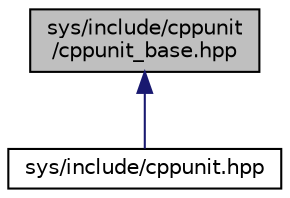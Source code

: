 digraph "sys/include/cppunit/cppunit_base.hpp"
{
 // LATEX_PDF_SIZE
  edge [fontname="Helvetica",fontsize="10",labelfontname="Helvetica",labelfontsize="10"];
  node [fontname="Helvetica",fontsize="10",shape=record];
  Node1 [label="sys/include/cppunit\l/cppunit_base.hpp",height=0.2,width=0.4,color="black", fillcolor="grey75", style="filled", fontcolor="black",tooltip="RIOT unit tests for C++ base classes and macros."];
  Node1 -> Node2 [dir="back",color="midnightblue",fontsize="10",style="solid",fontname="Helvetica"];
  Node2 [label="sys/include/cppunit.hpp",height=0.2,width=0.4,color="black", fillcolor="white", style="filled",URL="$cppunit_8hpp.html",tooltip="RIOT unit tests for C++."];
}
